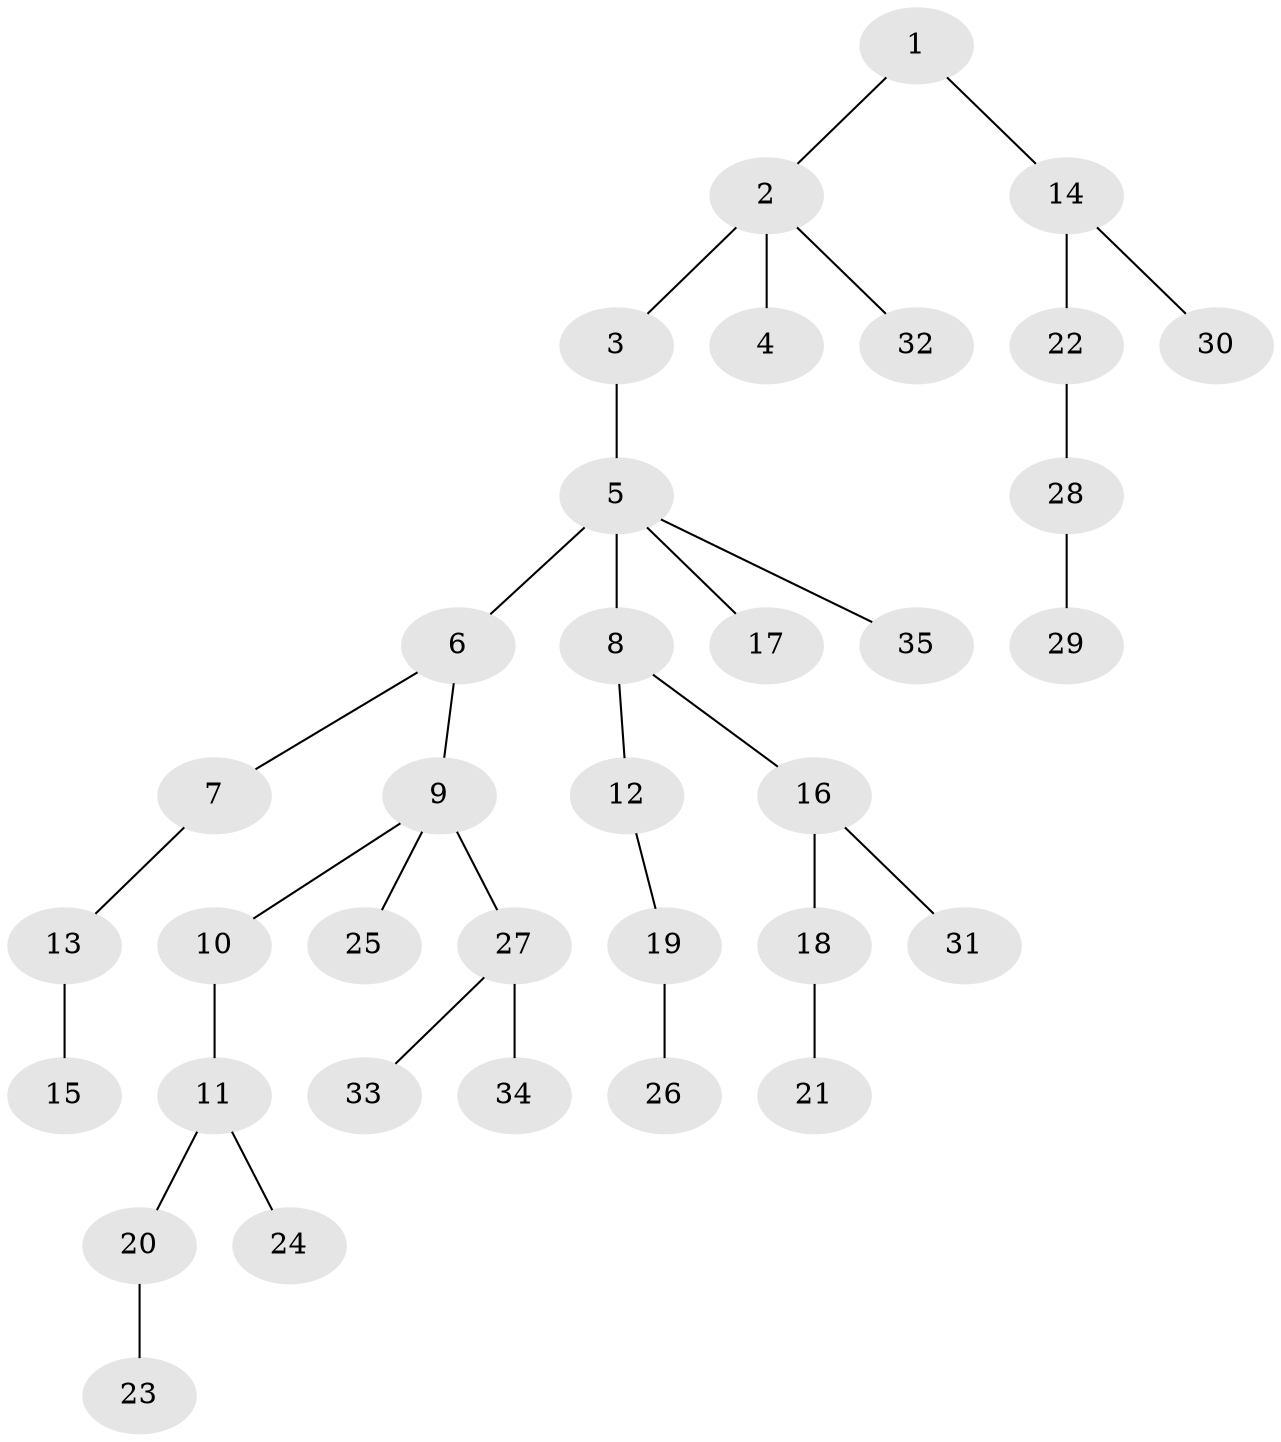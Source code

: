 // original degree distribution, {3: 0.17391304347826086, 1: 0.4492753623188406, 4: 0.10144927536231885, 5: 0.014492753623188406, 2: 0.2608695652173913}
// Generated by graph-tools (version 1.1) at 2025/52/03/04/25 22:52:03]
// undirected, 35 vertices, 34 edges
graph export_dot {
  node [color=gray90,style=filled];
  1;
  2;
  3;
  4;
  5;
  6;
  7;
  8;
  9;
  10;
  11;
  12;
  13;
  14;
  15;
  16;
  17;
  18;
  19;
  20;
  21;
  22;
  23;
  24;
  25;
  26;
  27;
  28;
  29;
  30;
  31;
  32;
  33;
  34;
  35;
  1 -- 2 [weight=1.0];
  1 -- 14 [weight=1.0];
  2 -- 3 [weight=1.0];
  2 -- 4 [weight=2.0];
  2 -- 32 [weight=1.0];
  3 -- 5 [weight=1.0];
  5 -- 6 [weight=2.0];
  5 -- 8 [weight=1.0];
  5 -- 17 [weight=1.0];
  5 -- 35 [weight=1.0];
  6 -- 7 [weight=1.0];
  6 -- 9 [weight=1.0];
  7 -- 13 [weight=1.0];
  8 -- 12 [weight=1.0];
  8 -- 16 [weight=1.0];
  9 -- 10 [weight=1.0];
  9 -- 25 [weight=1.0];
  9 -- 27 [weight=1.0];
  10 -- 11 [weight=1.0];
  11 -- 20 [weight=1.0];
  11 -- 24 [weight=1.0];
  12 -- 19 [weight=1.0];
  13 -- 15 [weight=1.0];
  14 -- 22 [weight=1.0];
  14 -- 30 [weight=1.0];
  16 -- 18 [weight=1.0];
  16 -- 31 [weight=1.0];
  18 -- 21 [weight=1.0];
  19 -- 26 [weight=2.0];
  20 -- 23 [weight=1.0];
  22 -- 28 [weight=1.0];
  27 -- 33 [weight=1.0];
  27 -- 34 [weight=1.0];
  28 -- 29 [weight=1.0];
}
